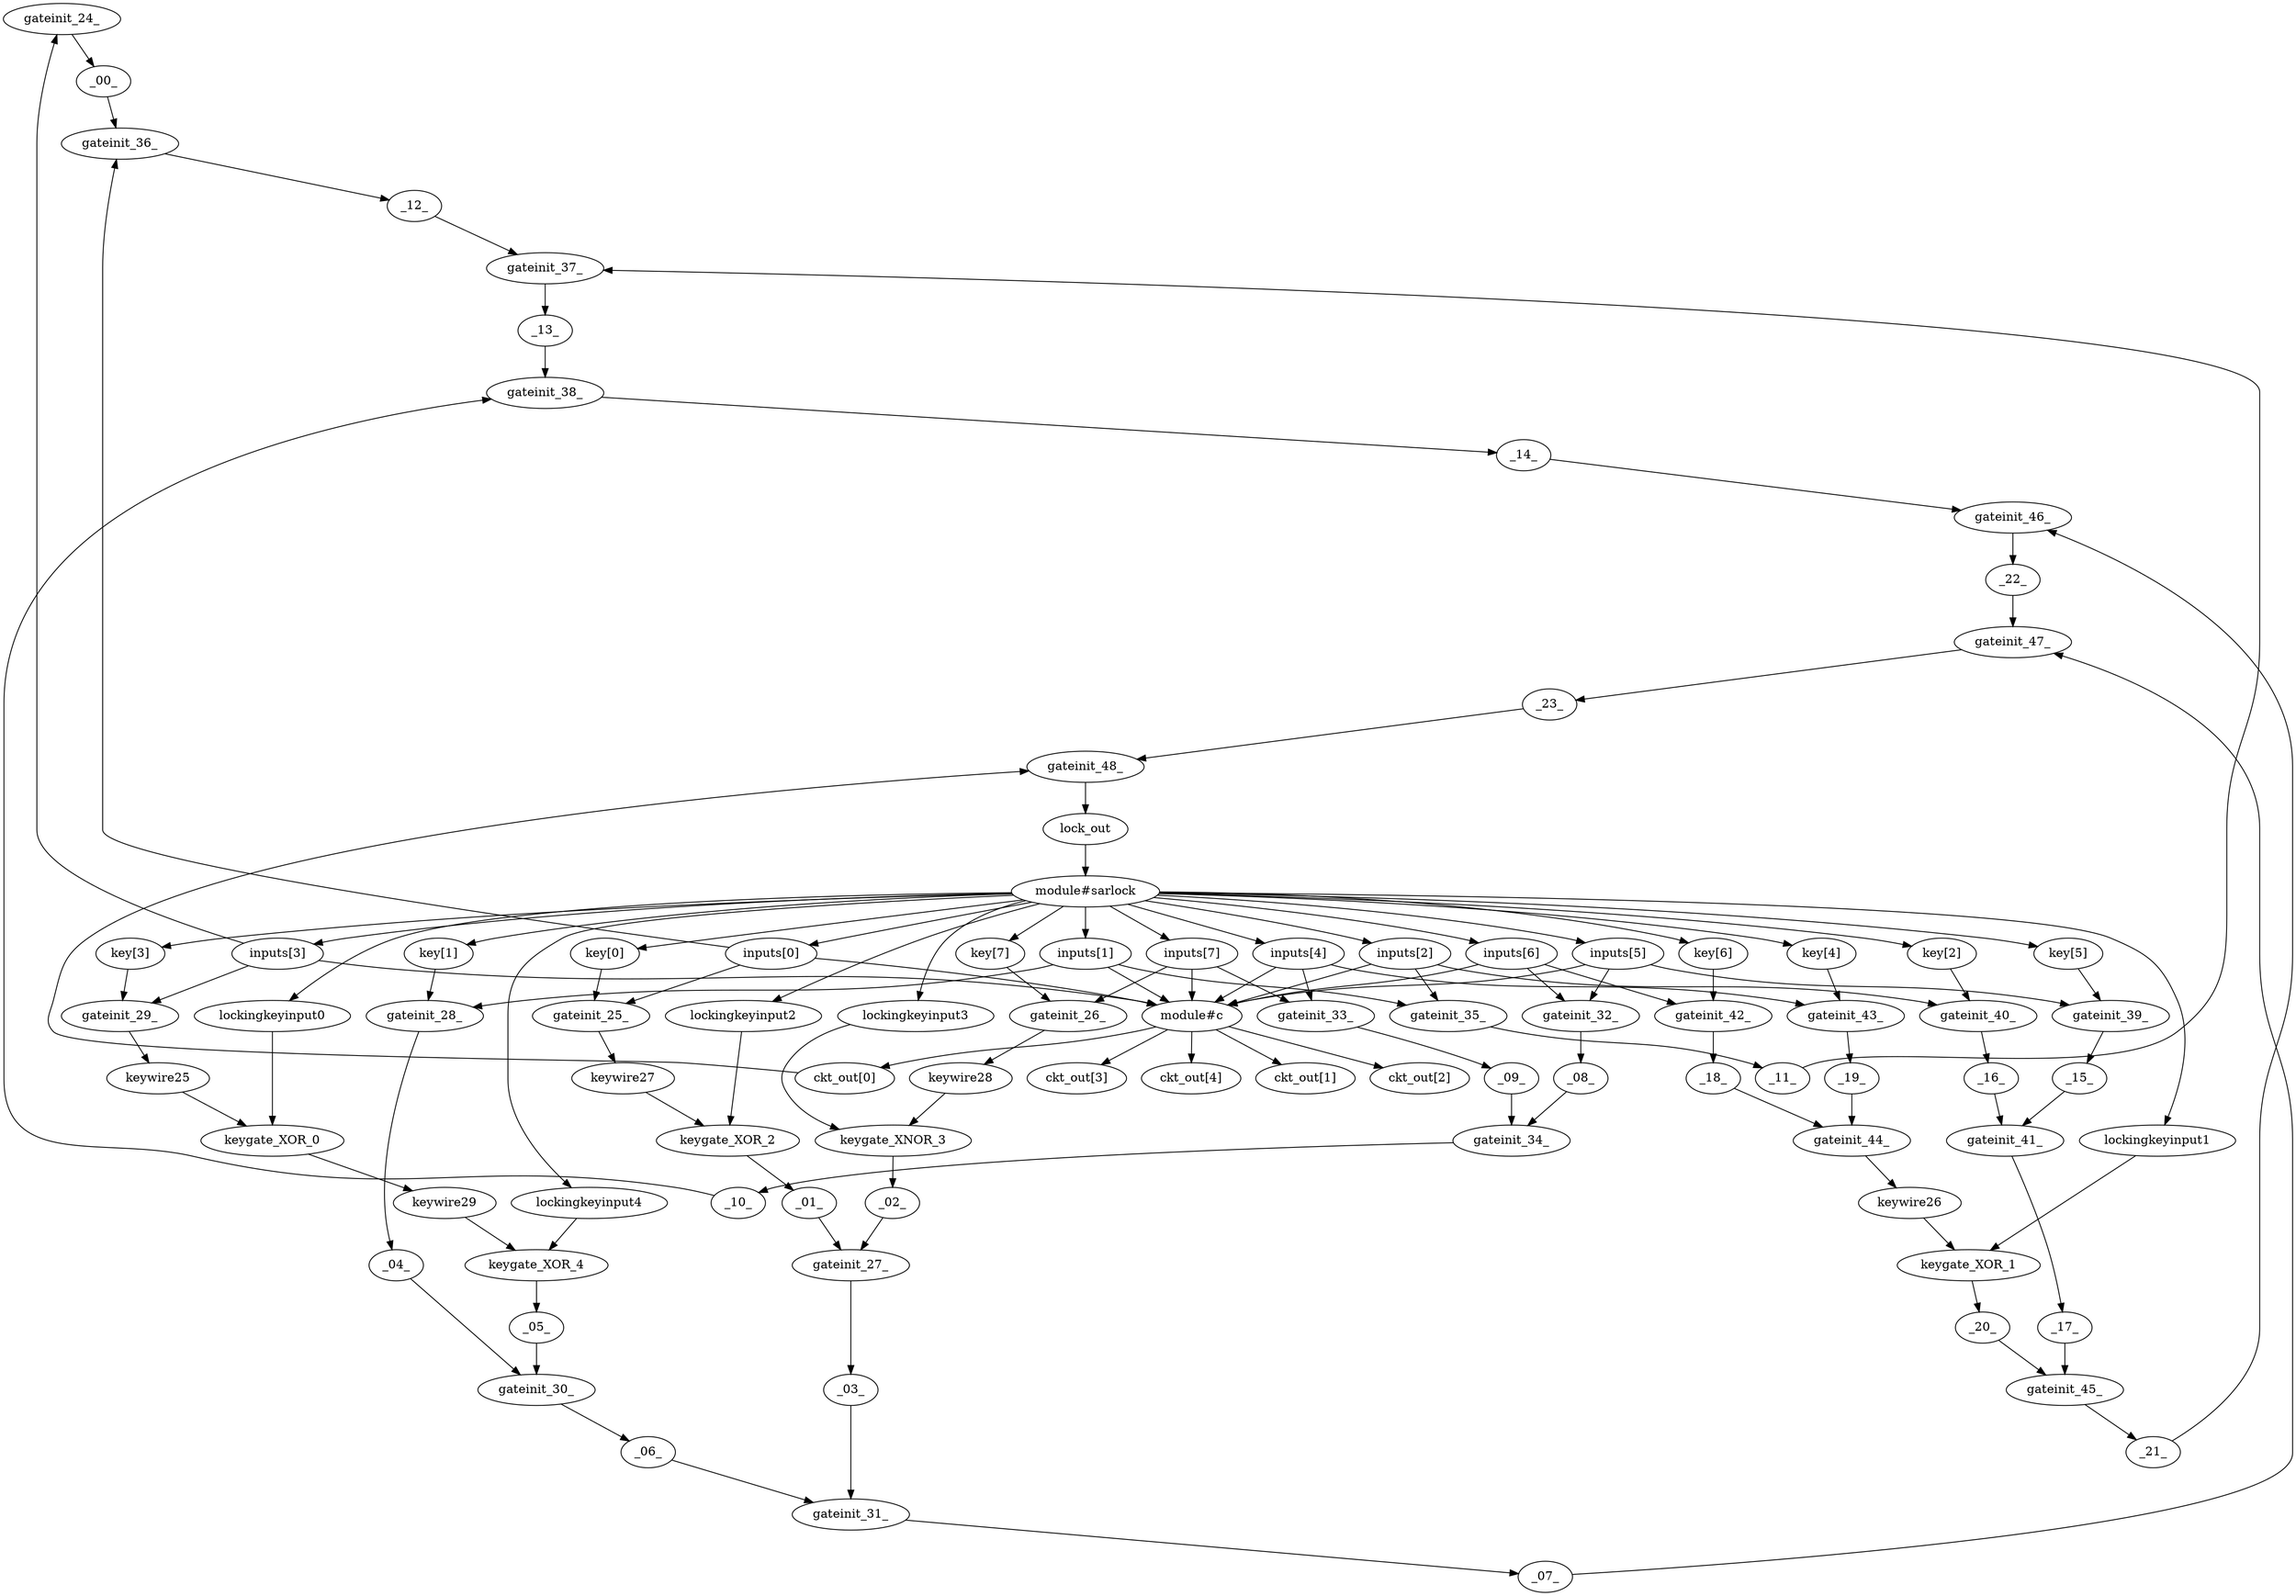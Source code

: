 strict digraph "" {
	gateinit_24_	[logic=NOT,
		type=gate];
	_00_	[port=_00_,
		type=wire];
	gateinit_24_ -> _00_;
	gateinit_36_	[logic=AND,
		type=gate];
	_00_ -> gateinit_36_;
	"inputs[3]"	[port=inputs,
		type=input];
	"inputs[3]" -> gateinit_24_;
	gateinit_29_	[logic=XNOR,
		type=gate];
	"inputs[3]" -> gateinit_29_;
	"module#c"	[init_name=c,
		module_name=ckt,
		type=module];
	"inputs[3]" -> "module#c";
	gateinit_25_	[logic=XNOR,
		type=gate];
	gateinit_25_ -> keywire27;
	_01_	[port=_01_,
		type=wire];
	gateinit_27_	[logic=AND,
		type=gate];
	_01_ -> gateinit_27_;
	"key[0]"	[port=key,
		type=input];
	"key[0]" -> gateinit_25_;
	"inputs[0]"	[port=inputs,
		type=input];
	"inputs[0]" -> gateinit_25_;
	"inputs[0]" -> gateinit_36_;
	"inputs[0]" -> "module#c";
	gateinit_26_	[logic=XNOR,
		type=gate];
	gateinit_26_ -> keywire28;
	_02_	[port=_02_,
		type=wire];
	_02_ -> gateinit_27_;
	"key[7]"	[port=key,
		type=input];
	"key[7]" -> gateinit_26_;
	"inputs[7]"	[port=inputs,
		type=input];
	"inputs[7]" -> gateinit_26_;
	gateinit_33_	[logic=NOR,
		type=gate];
	"inputs[7]" -> gateinit_33_;
	"inputs[7]" -> "module#c";
	gateinit_28_	[logic=XNOR,
		type=gate];
	_04_	[port=_04_,
		type=wire];
	gateinit_28_ -> _04_;
	gateinit_30_	[logic=AND,
		type=gate];
	_04_ -> gateinit_30_;
	"key[1]"	[port=key,
		type=input];
	"key[1]" -> gateinit_28_;
	"inputs[1]"	[port=inputs,
		type=input];
	"inputs[1]" -> gateinit_28_;
	gateinit_35_	[logic=NOR,
		type=gate];
	"inputs[1]" -> gateinit_35_;
	"inputs[1]" -> "module#c";
	gateinit_29_ -> keywire25;
	_05_	[port=_05_,
		type=wire];
	_05_ -> gateinit_30_;
	"key[3]"	[port=key,
		type=input];
	"key[3]" -> gateinit_29_;
	gateinit_39_	[logic=XNOR,
		type=gate];
	_15_	[port=_15_,
		type=wire];
	gateinit_39_ -> _15_;
	gateinit_41_	[logic=AND,
		type=gate];
	_15_ -> gateinit_41_;
	"key[5]"	[port=key,
		type=input];
	"key[5]" -> gateinit_39_;
	"inputs[5]"	[port=inputs,
		type=input];
	"inputs[5]" -> gateinit_39_;
	gateinit_32_	[logic=NOR,
		type=gate];
	"inputs[5]" -> gateinit_32_;
	"inputs[5]" -> "module#c";
	gateinit_40_	[logic=XNOR,
		type=gate];
	_16_	[port=_16_,
		type=wire];
	gateinit_40_ -> _16_;
	_16_ -> gateinit_41_;
	"key[2]"	[port=key,
		type=input];
	"key[2]" -> gateinit_40_;
	"inputs[2]"	[port=inputs,
		type=input];
	"inputs[2]" -> gateinit_40_;
	"inputs[2]" -> gateinit_35_;
	"inputs[2]" -> "module#c";
	gateinit_42_	[logic=XNOR,
		type=gate];
	_18_	[port=_18_,
		type=wire];
	gateinit_42_ -> _18_;
	gateinit_44_	[logic=AND,
		type=gate];
	_18_ -> gateinit_44_;
	"key[6]"	[port=key,
		type=input];
	"key[6]" -> gateinit_42_;
	"inputs[6]"	[port=inputs,
		type=input];
	"inputs[6]" -> gateinit_42_;
	"inputs[6]" -> gateinit_32_;
	"inputs[6]" -> "module#c";
	gateinit_43_	[logic=XNOR,
		type=gate];
	_19_	[port=_19_,
		type=wire];
	gateinit_43_ -> _19_;
	_19_ -> gateinit_44_;
	"key[4]"	[port=key,
		type=input];
	"key[4]" -> gateinit_43_;
	"inputs[4]"	[port=inputs,
		type=input];
	"inputs[4]" -> gateinit_43_;
	"inputs[4]" -> gateinit_33_;
	"inputs[4]" -> "module#c";
	gateinit_48_	[logic=XNOR,
		type=gate];
	lock_out	[type=output];
	gateinit_48_ -> lock_out;
	"module#sarlock"	[type=module];
	lock_out -> "module#sarlock";
	_23_	[port=_23_,
		type=wire];
	_23_ -> gateinit_48_;
	"ckt_out[0]"	[port=ckt_out,
		type=wire];
	"ckt_out[0]" -> gateinit_48_;
	_03_	[port=_03_,
		type=wire];
	gateinit_27_ -> _03_;
	gateinit_31_	[logic=AND,
		type=gate];
	_03_ -> gateinit_31_;
	_06_	[port=_06_,
		type=wire];
	gateinit_30_ -> _06_;
	_06_ -> gateinit_31_;
	_07_	[port=_07_,
		type=wire];
	gateinit_31_ -> _07_;
	gateinit_47_	[logic=NAND,
		type=gate];
	_07_ -> gateinit_47_;
	gateinit_34_	[logic=AND,
		type=gate];
	_10_	[port=_10_,
		type=wire];
	gateinit_34_ -> _10_;
	gateinit_38_	[logic=NAND,
		type=gate];
	_10_ -> gateinit_38_;
	_09_	[port=_09_,
		type=wire];
	_09_ -> gateinit_34_;
	_08_	[port=_08_,
		type=wire];
	_08_ -> gateinit_34_;
	_12_	[port=_12_,
		type=wire];
	gateinit_36_ -> _12_;
	gateinit_37_	[logic=AND,
		type=gate];
	_12_ -> gateinit_37_;
	_13_	[port=_13_,
		type=wire];
	gateinit_37_ -> _13_;
	_13_ -> gateinit_38_;
	_11_	[port=_11_,
		type=wire];
	_11_ -> gateinit_37_;
	_17_	[port=_17_,
		type=wire];
	gateinit_41_ -> _17_;
	gateinit_45_	[logic=AND,
		type=gate];
	_17_ -> gateinit_45_;
	gateinit_44_ -> keywire26;
	_20_	[port=_20_,
		type=wire];
	_20_ -> gateinit_45_;
	_21_	[port=_21_,
		type=wire];
	gateinit_45_ -> _21_;
	gateinit_46_	[logic=AND,
		type=gate];
	_21_ -> gateinit_46_;
	_22_	[port=_22_,
		type=wire];
	gateinit_46_ -> _22_;
	_22_ -> gateinit_47_;
	_14_	[port=_14_,
		type=wire];
	_14_ -> gateinit_46_;
	gateinit_32_ -> _08_;
	gateinit_33_ -> _09_;
	gateinit_35_ -> _11_;
	gateinit_38_ -> _14_;
	gateinit_47_ -> _23_;
	"module#sarlock" -> "inputs[3]";
	"module#sarlock" -> "key[0]";
	"module#sarlock" -> "inputs[0]";
	"module#sarlock" -> "key[7]";
	"module#sarlock" -> "inputs[7]";
	"module#sarlock" -> "key[1]";
	"module#sarlock" -> "inputs[1]";
	"module#sarlock" -> "key[3]";
	"module#sarlock" -> "key[5]";
	"module#sarlock" -> "inputs[5]";
	"module#sarlock" -> "key[2]";
	"module#sarlock" -> "inputs[2]";
	"module#sarlock" -> "key[6]";
	"module#sarlock" -> "inputs[6]";
	"module#sarlock" -> "key[4]";
	"module#sarlock" -> "inputs[4]";
	"module#sarlock" -> lockingkeyinput0;
	"module#sarlock" -> lockingkeyinput1;
	"module#sarlock" -> lockingkeyinput2;
	"module#sarlock" -> lockingkeyinput3;
	"module#sarlock" -> lockingkeyinput4;
	"module#c" -> "ckt_out[0]";
	"ckt_out[1]"	[port=ckt_out,
		type=wire];
	"module#c" -> "ckt_out[1]";
	"ckt_out[2]"	[port=ckt_out,
		type=wire];
	"module#c" -> "ckt_out[2]";
	"ckt_out[3]"	[port=ckt_out,
		type=wire];
	"module#c" -> "ckt_out[3]";
	"ckt_out[4]"	[port=ckt_out,
		type=wire];
	"module#c" -> "ckt_out[4]";
	keywire25 -> keygate_XOR_0;
	keygate_XOR_0 -> keywire29;
	lockingkeyinput0 -> keygate_XOR_0;
	keywire26 -> keygate_XOR_1;
	keygate_XOR_1 -> _20_;
	lockingkeyinput1 -> keygate_XOR_1;
	keywire27 -> keygate_XOR_2;
	keygate_XOR_2 -> _01_;
	lockingkeyinput2 -> keygate_XOR_2;
	keywire28 -> keygate_XNOR_3;
	keygate_XNOR_3 -> _02_;
	lockingkeyinput3 -> keygate_XNOR_3;
	keywire29 -> keygate_XOR_4;
	keygate_XOR_4 -> _05_;
	lockingkeyinput4 -> keygate_XOR_4;
}
